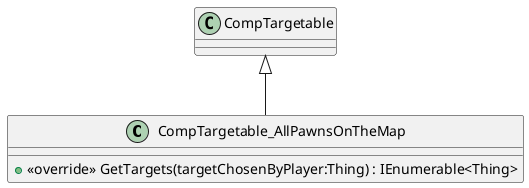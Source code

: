 @startuml
class CompTargetable_AllPawnsOnTheMap {
    + <<override>> GetTargets(targetChosenByPlayer:Thing) : IEnumerable<Thing>
}
CompTargetable <|-- CompTargetable_AllPawnsOnTheMap
@enduml
